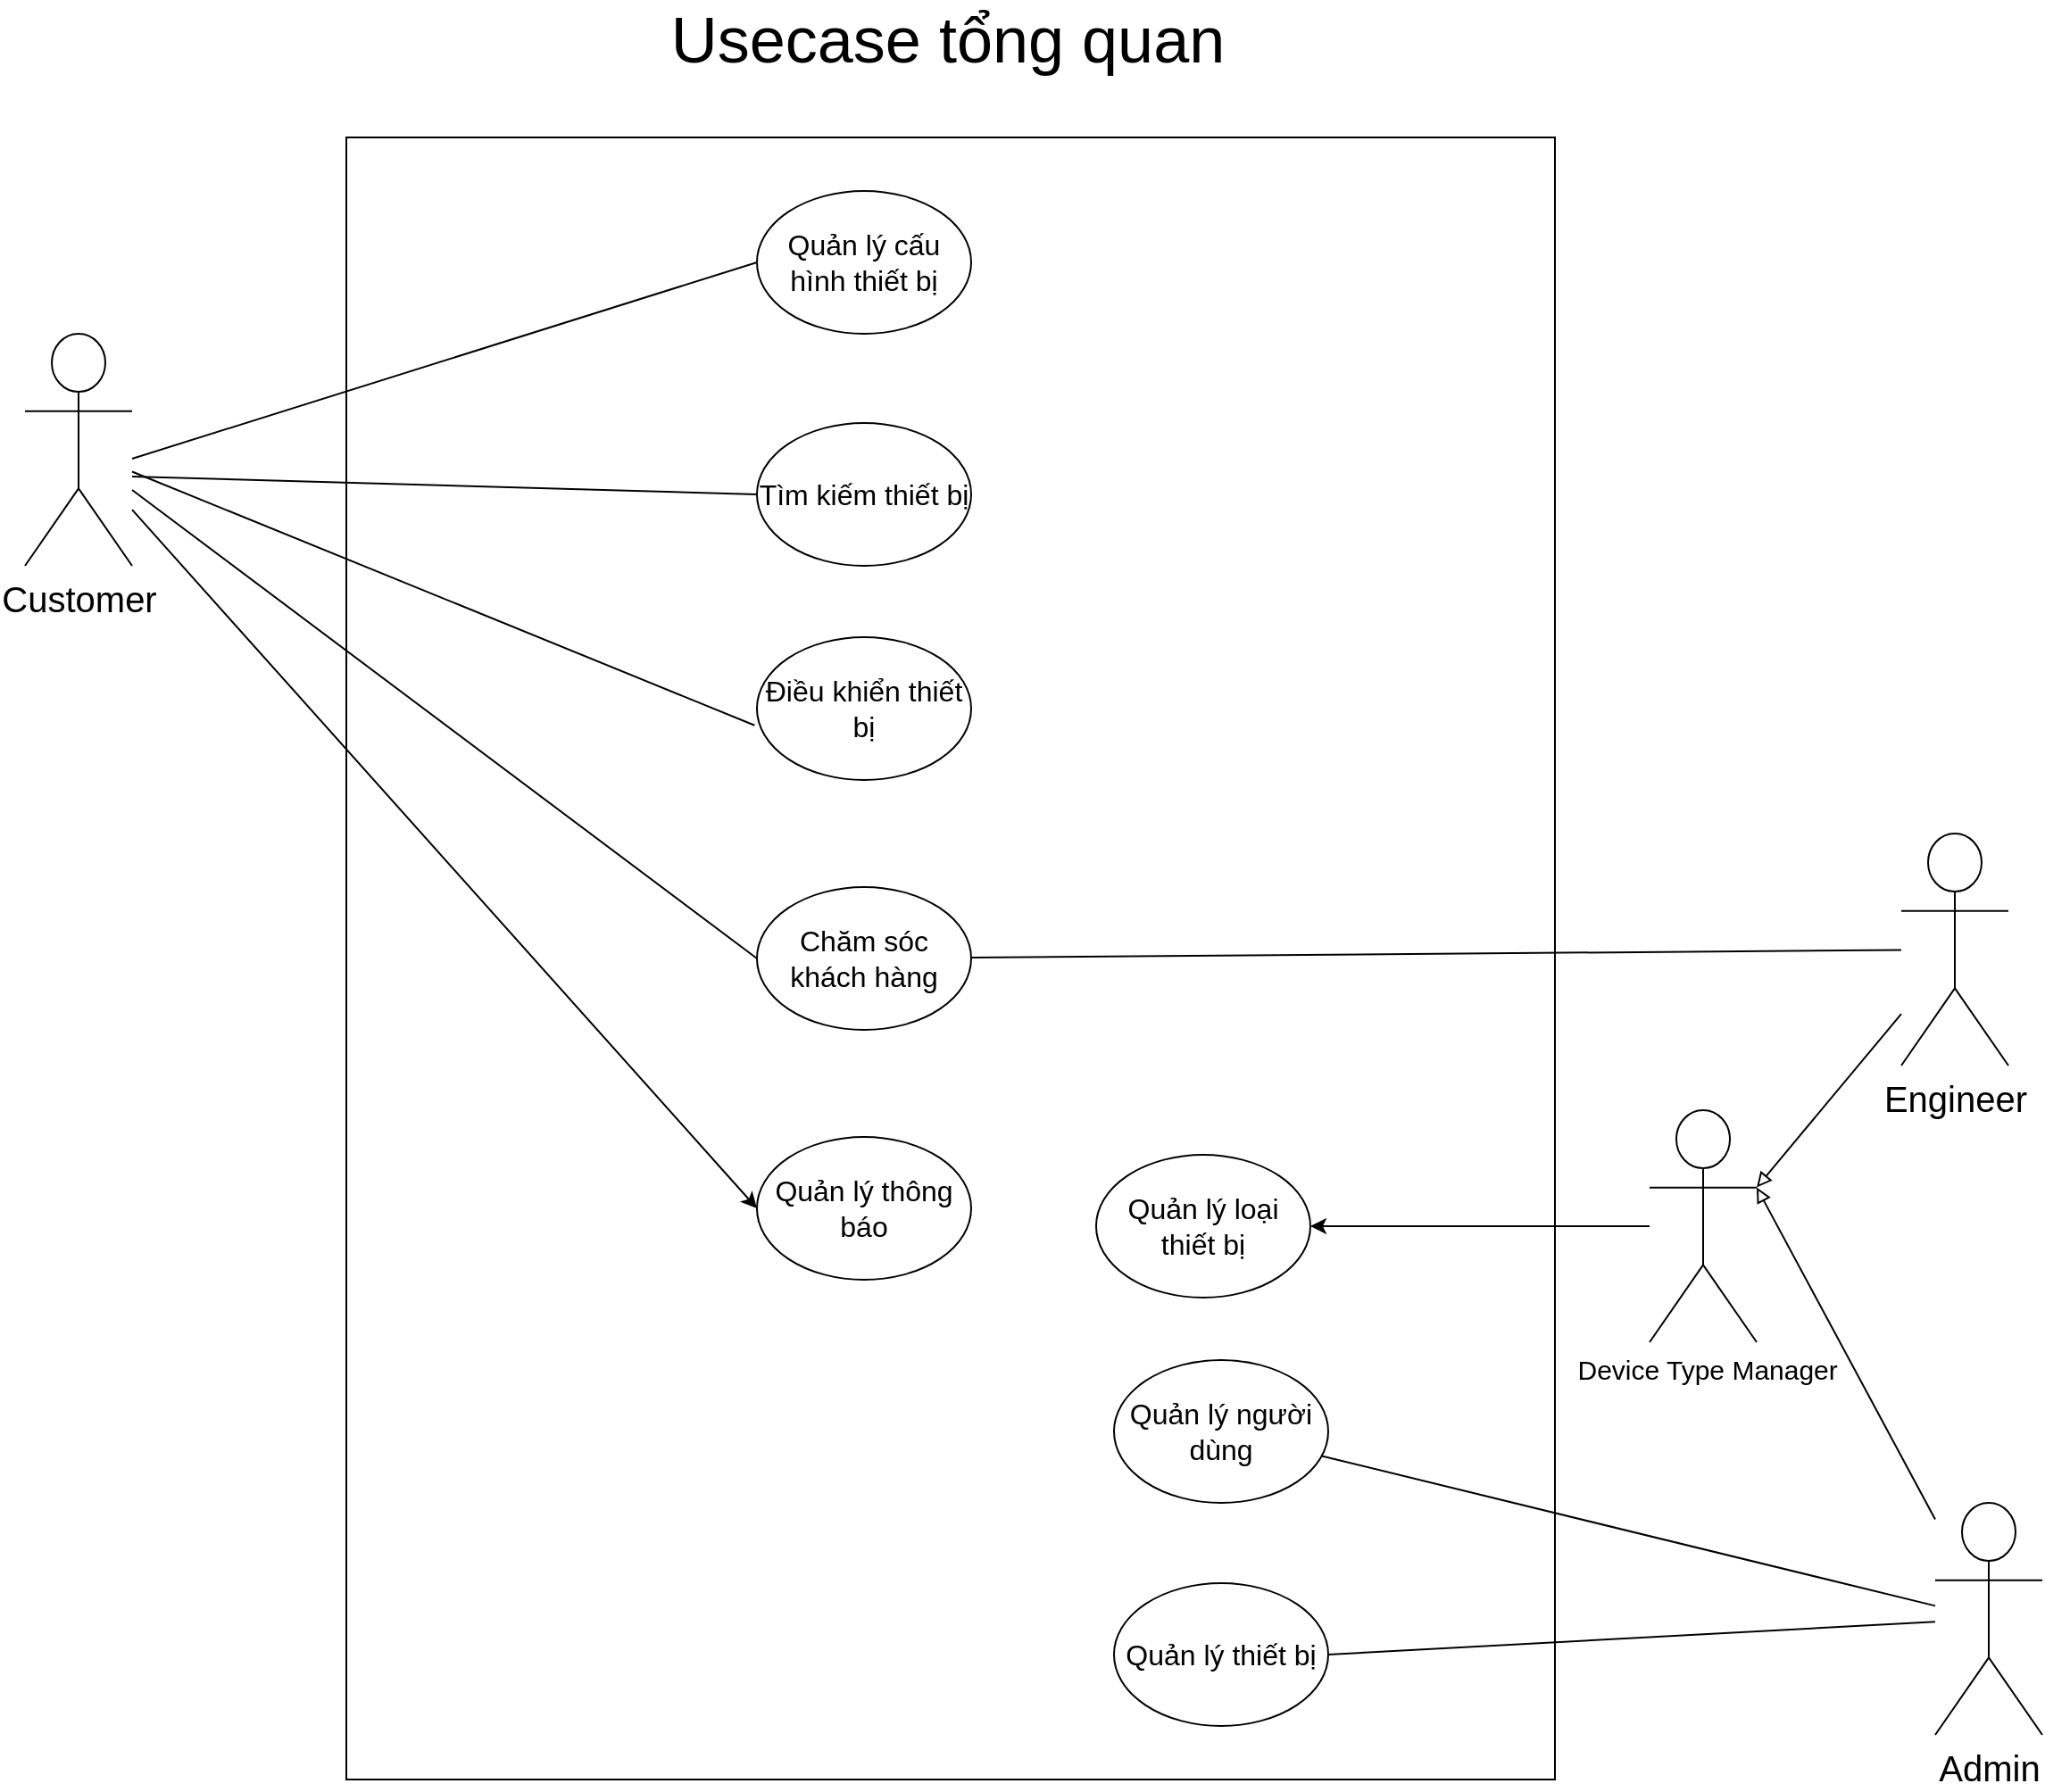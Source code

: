 <mxfile version="27.0.8">
  <diagram name="general usecase" id="aDTzzYrfLZ54K7JPPD7p">
    <mxGraphModel dx="1303" dy="701" grid="1" gridSize="10" guides="1" tooltips="1" connect="1" arrows="1" fold="1" page="1" pageScale="1" pageWidth="827" pageHeight="1169" math="0" shadow="0">
      <root>
        <mxCell id="0" />
        <mxCell id="1" parent="0" />
        <mxCell id="hZQi2PmT2Btf4Aik4cLr-1" value="" style="rounded=0;whiteSpace=wrap;html=1;fillColor=none;" parent="1" vertex="1">
          <mxGeometry x="340" y="390" width="677" height="920" as="geometry" />
        </mxCell>
        <mxCell id="hZQi2PmT2Btf4Aik4cLr-2" style="rounded=0;orthogonalLoop=1;jettySize=auto;html=1;endArrow=none;startFill=0;" parent="1" source="hZQi2PmT2Btf4Aik4cLr-3" target="hZQi2PmT2Btf4Aik4cLr-8" edge="1">
          <mxGeometry relative="1" as="geometry" />
        </mxCell>
        <mxCell id="sn55oYvLA29WpIQ0QGo2-2" style="rounded=0;orthogonalLoop=1;jettySize=auto;html=1;entryX=1;entryY=0.5;entryDx=0;entryDy=0;endArrow=none;startFill=0;" edge="1" parent="1" source="hZQi2PmT2Btf4Aik4cLr-3" target="sn55oYvLA29WpIQ0QGo2-1">
          <mxGeometry relative="1" as="geometry" />
        </mxCell>
        <mxCell id="hZQi2PmT2Btf4Aik4cLr-3" value="&lt;font style=&quot;font-size: 20px;&quot;&gt;Admin&lt;/font&gt;" style="shape=umlActor;verticalLabelPosition=bottom;verticalAlign=top;html=1;outlineConnect=0;" parent="1" vertex="1">
          <mxGeometry x="1230" y="1155" width="60" height="130" as="geometry" />
        </mxCell>
        <mxCell id="hZQi2PmT2Btf4Aik4cLr-5" value="&lt;font style=&quot;font-size: 36px;&quot;&gt;Usecase tổng quan&lt;/font&gt;" style="text;html=1;align=center;verticalAlign=middle;whiteSpace=wrap;rounded=0;" parent="1" vertex="1">
          <mxGeometry x="337" y="320" width="680" height="30" as="geometry" />
        </mxCell>
        <mxCell id="hZQi2PmT2Btf4Aik4cLr-6" style="edgeStyle=orthogonalEdgeStyle;rounded=0;orthogonalLoop=1;jettySize=auto;html=1;exitX=0.5;exitY=1;exitDx=0;exitDy=0;" parent="1" edge="1">
          <mxGeometry relative="1" as="geometry">
            <mxPoint x="460" y="1240" as="sourcePoint" />
            <mxPoint x="460" y="1240" as="targetPoint" />
          </mxGeometry>
        </mxCell>
        <mxCell id="hZQi2PmT2Btf4Aik4cLr-7" value="&lt;font style=&quot;font-size: 16px;&quot;&gt;Quản lý cấu hình thiết bị&lt;/font&gt;" style="ellipse;whiteSpace=wrap;html=1;" parent="1" vertex="1">
          <mxGeometry x="570" y="420" width="120" height="80" as="geometry" />
        </mxCell>
        <mxCell id="hZQi2PmT2Btf4Aik4cLr-8" value="&lt;font style=&quot;font-size: 16px;&quot;&gt;Quản lý người dùng&lt;/font&gt;" style="ellipse;whiteSpace=wrap;html=1;" parent="1" vertex="1">
          <mxGeometry x="770" y="1075" width="120" height="80" as="geometry" />
        </mxCell>
        <mxCell id="hZQi2PmT2Btf4Aik4cLr-9" value="&lt;font style=&quot;font-size: 16px;&quot;&gt;Điều khiển thiết bị&lt;/font&gt;" style="ellipse;whiteSpace=wrap;html=1;" parent="1" vertex="1">
          <mxGeometry x="570" y="670" width="120" height="80" as="geometry" />
        </mxCell>
        <mxCell id="hZQi2PmT2Btf4Aik4cLr-11" value="&lt;font style=&quot;font-size: 16px;&quot;&gt;Tìm kiếm thiết bị&lt;/font&gt;" style="ellipse;whiteSpace=wrap;html=1;" parent="1" vertex="1">
          <mxGeometry x="570" y="550" width="120" height="80" as="geometry" />
        </mxCell>
        <mxCell id="hZQi2PmT2Btf4Aik4cLr-12" style="rounded=0;orthogonalLoop=1;jettySize=auto;html=1;endArrow=none;startFill=0;" parent="1" source="hZQi2PmT2Btf4Aik4cLr-13" target="hZQi2PmT2Btf4Aik4cLr-20" edge="1">
          <mxGeometry relative="1" as="geometry" />
        </mxCell>
        <mxCell id="hZQi2PmT2Btf4Aik4cLr-13" value="&lt;font style=&quot;font-size: 16px;&quot;&gt;Chăm sóc khách hàng&lt;/font&gt;" style="ellipse;whiteSpace=wrap;html=1;" parent="1" vertex="1">
          <mxGeometry x="570" y="810" width="120" height="80" as="geometry" />
        </mxCell>
        <mxCell id="hZQi2PmT2Btf4Aik4cLr-15" style="rounded=0;orthogonalLoop=1;jettySize=auto;html=1;entryX=0;entryY=0.5;entryDx=0;entryDy=0;endArrow=none;startFill=0;" parent="1" source="hZQi2PmT2Btf4Aik4cLr-18" target="hZQi2PmT2Btf4Aik4cLr-13" edge="1">
          <mxGeometry relative="1" as="geometry" />
        </mxCell>
        <mxCell id="hZQi2PmT2Btf4Aik4cLr-16" style="rounded=0;orthogonalLoop=1;jettySize=auto;html=1;entryX=0;entryY=0.5;entryDx=0;entryDy=0;" parent="1" source="hZQi2PmT2Btf4Aik4cLr-18" target="hZQi2PmT2Btf4Aik4cLr-22" edge="1">
          <mxGeometry relative="1" as="geometry" />
        </mxCell>
        <mxCell id="hZQi2PmT2Btf4Aik4cLr-18" value="&lt;span style=&quot;font-size: 20px;&quot;&gt;Customer&lt;/span&gt;" style="shape=umlActor;verticalLabelPosition=bottom;verticalAlign=top;html=1;outlineConnect=0;" parent="1" vertex="1">
          <mxGeometry x="160" y="500" width="60" height="130" as="geometry" />
        </mxCell>
        <mxCell id="hZQi2PmT2Btf4Aik4cLr-19" style="rounded=0;orthogonalLoop=1;jettySize=auto;html=1;entryX=1;entryY=0.5;entryDx=0;entryDy=0;" parent="1" source="49lBkSTs0YkAO1xVRYRs-2" target="hZQi2PmT2Btf4Aik4cLr-23" edge="1">
          <mxGeometry relative="1" as="geometry" />
        </mxCell>
        <mxCell id="hZQi2PmT2Btf4Aik4cLr-20" value="&lt;font style=&quot;font-size: 20px;&quot;&gt;Engineer&lt;/font&gt;" style="shape=umlActor;verticalLabelPosition=bottom;verticalAlign=top;html=1;outlineConnect=0;" parent="1" vertex="1">
          <mxGeometry x="1211" y="780" width="60" height="130" as="geometry" />
        </mxCell>
        <mxCell id="hZQi2PmT2Btf4Aik4cLr-21" style="rounded=0;orthogonalLoop=1;jettySize=auto;html=1;entryX=-0.011;entryY=0.617;entryDx=0;entryDy=0;entryPerimeter=0;endArrow=none;startFill=0;" parent="1" source="hZQi2PmT2Btf4Aik4cLr-18" target="hZQi2PmT2Btf4Aik4cLr-9" edge="1">
          <mxGeometry relative="1" as="geometry" />
        </mxCell>
        <mxCell id="hZQi2PmT2Btf4Aik4cLr-22" value="&lt;font style=&quot;font-size: 16px;&quot;&gt;Quản lý thông báo&lt;/font&gt;" style="ellipse;whiteSpace=wrap;html=1;" parent="1" vertex="1">
          <mxGeometry x="570" y="950" width="120" height="80" as="geometry" />
        </mxCell>
        <mxCell id="hZQi2PmT2Btf4Aik4cLr-23" value="&lt;font style=&quot;font-size: 16px;&quot;&gt;Quản lý loại thiết bị&lt;/font&gt;" style="ellipse;whiteSpace=wrap;html=1;" parent="1" vertex="1">
          <mxGeometry x="760" y="960" width="120" height="80" as="geometry" />
        </mxCell>
        <mxCell id="hZQi2PmT2Btf4Aik4cLr-24" value="" style="endArrow=none;html=1;rounded=0;entryX=0;entryY=0.5;entryDx=0;entryDy=0;" parent="1" target="hZQi2PmT2Btf4Aik4cLr-11" edge="1">
          <mxGeometry width="50" height="50" relative="1" as="geometry">
            <mxPoint x="220" y="580" as="sourcePoint" />
            <mxPoint x="560" y="700" as="targetPoint" />
          </mxGeometry>
        </mxCell>
        <mxCell id="hZQi2PmT2Btf4Aik4cLr-25" value="" style="endArrow=none;html=1;rounded=0;entryX=0;entryY=0.5;entryDx=0;entryDy=0;" parent="1" target="hZQi2PmT2Btf4Aik4cLr-7" edge="1">
          <mxGeometry width="50" height="50" relative="1" as="geometry">
            <mxPoint x="220" y="570" as="sourcePoint" />
            <mxPoint x="850" y="810" as="targetPoint" />
          </mxGeometry>
        </mxCell>
        <mxCell id="49lBkSTs0YkAO1xVRYRs-2" value="&lt;font style=&quot;font-size: 15px;&quot;&gt;&amp;nbsp;Device Type Manager&lt;/font&gt;" style="shape=umlActor;verticalLabelPosition=bottom;verticalAlign=top;html=1;outlineConnect=0;" parent="1" vertex="1">
          <mxGeometry x="1070" y="935" width="60" height="130" as="geometry" />
        </mxCell>
        <mxCell id="49lBkSTs0YkAO1xVRYRs-3" style="rounded=0;orthogonalLoop=1;jettySize=auto;html=1;entryX=1;entryY=0.333;entryDx=0;entryDy=0;entryPerimeter=0;endArrow=block;endFill=0;" parent="1" source="hZQi2PmT2Btf4Aik4cLr-20" target="49lBkSTs0YkAO1xVRYRs-2" edge="1">
          <mxGeometry relative="1" as="geometry" />
        </mxCell>
        <mxCell id="49lBkSTs0YkAO1xVRYRs-4" style="rounded=0;orthogonalLoop=1;jettySize=auto;html=1;entryX=1;entryY=0.333;entryDx=0;entryDy=0;entryPerimeter=0;endArrow=block;endFill=0;" parent="1" source="hZQi2PmT2Btf4Aik4cLr-3" target="49lBkSTs0YkAO1xVRYRs-2" edge="1">
          <mxGeometry relative="1" as="geometry" />
        </mxCell>
        <mxCell id="sn55oYvLA29WpIQ0QGo2-1" value="&lt;font style=&quot;font-size: 16px;&quot;&gt;Quản lý thiết bị&lt;/font&gt;" style="ellipse;whiteSpace=wrap;html=1;" vertex="1" parent="1">
          <mxGeometry x="770" y="1200" width="120" height="80" as="geometry" />
        </mxCell>
      </root>
    </mxGraphModel>
  </diagram>
</mxfile>
